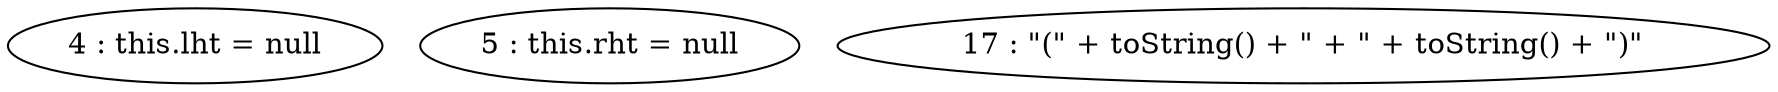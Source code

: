 digraph G {
"4 : this.lht = null"
"5 : this.rht = null"
"17 : \"(\" + toString() + \" + \" + toString() + \")\""
}